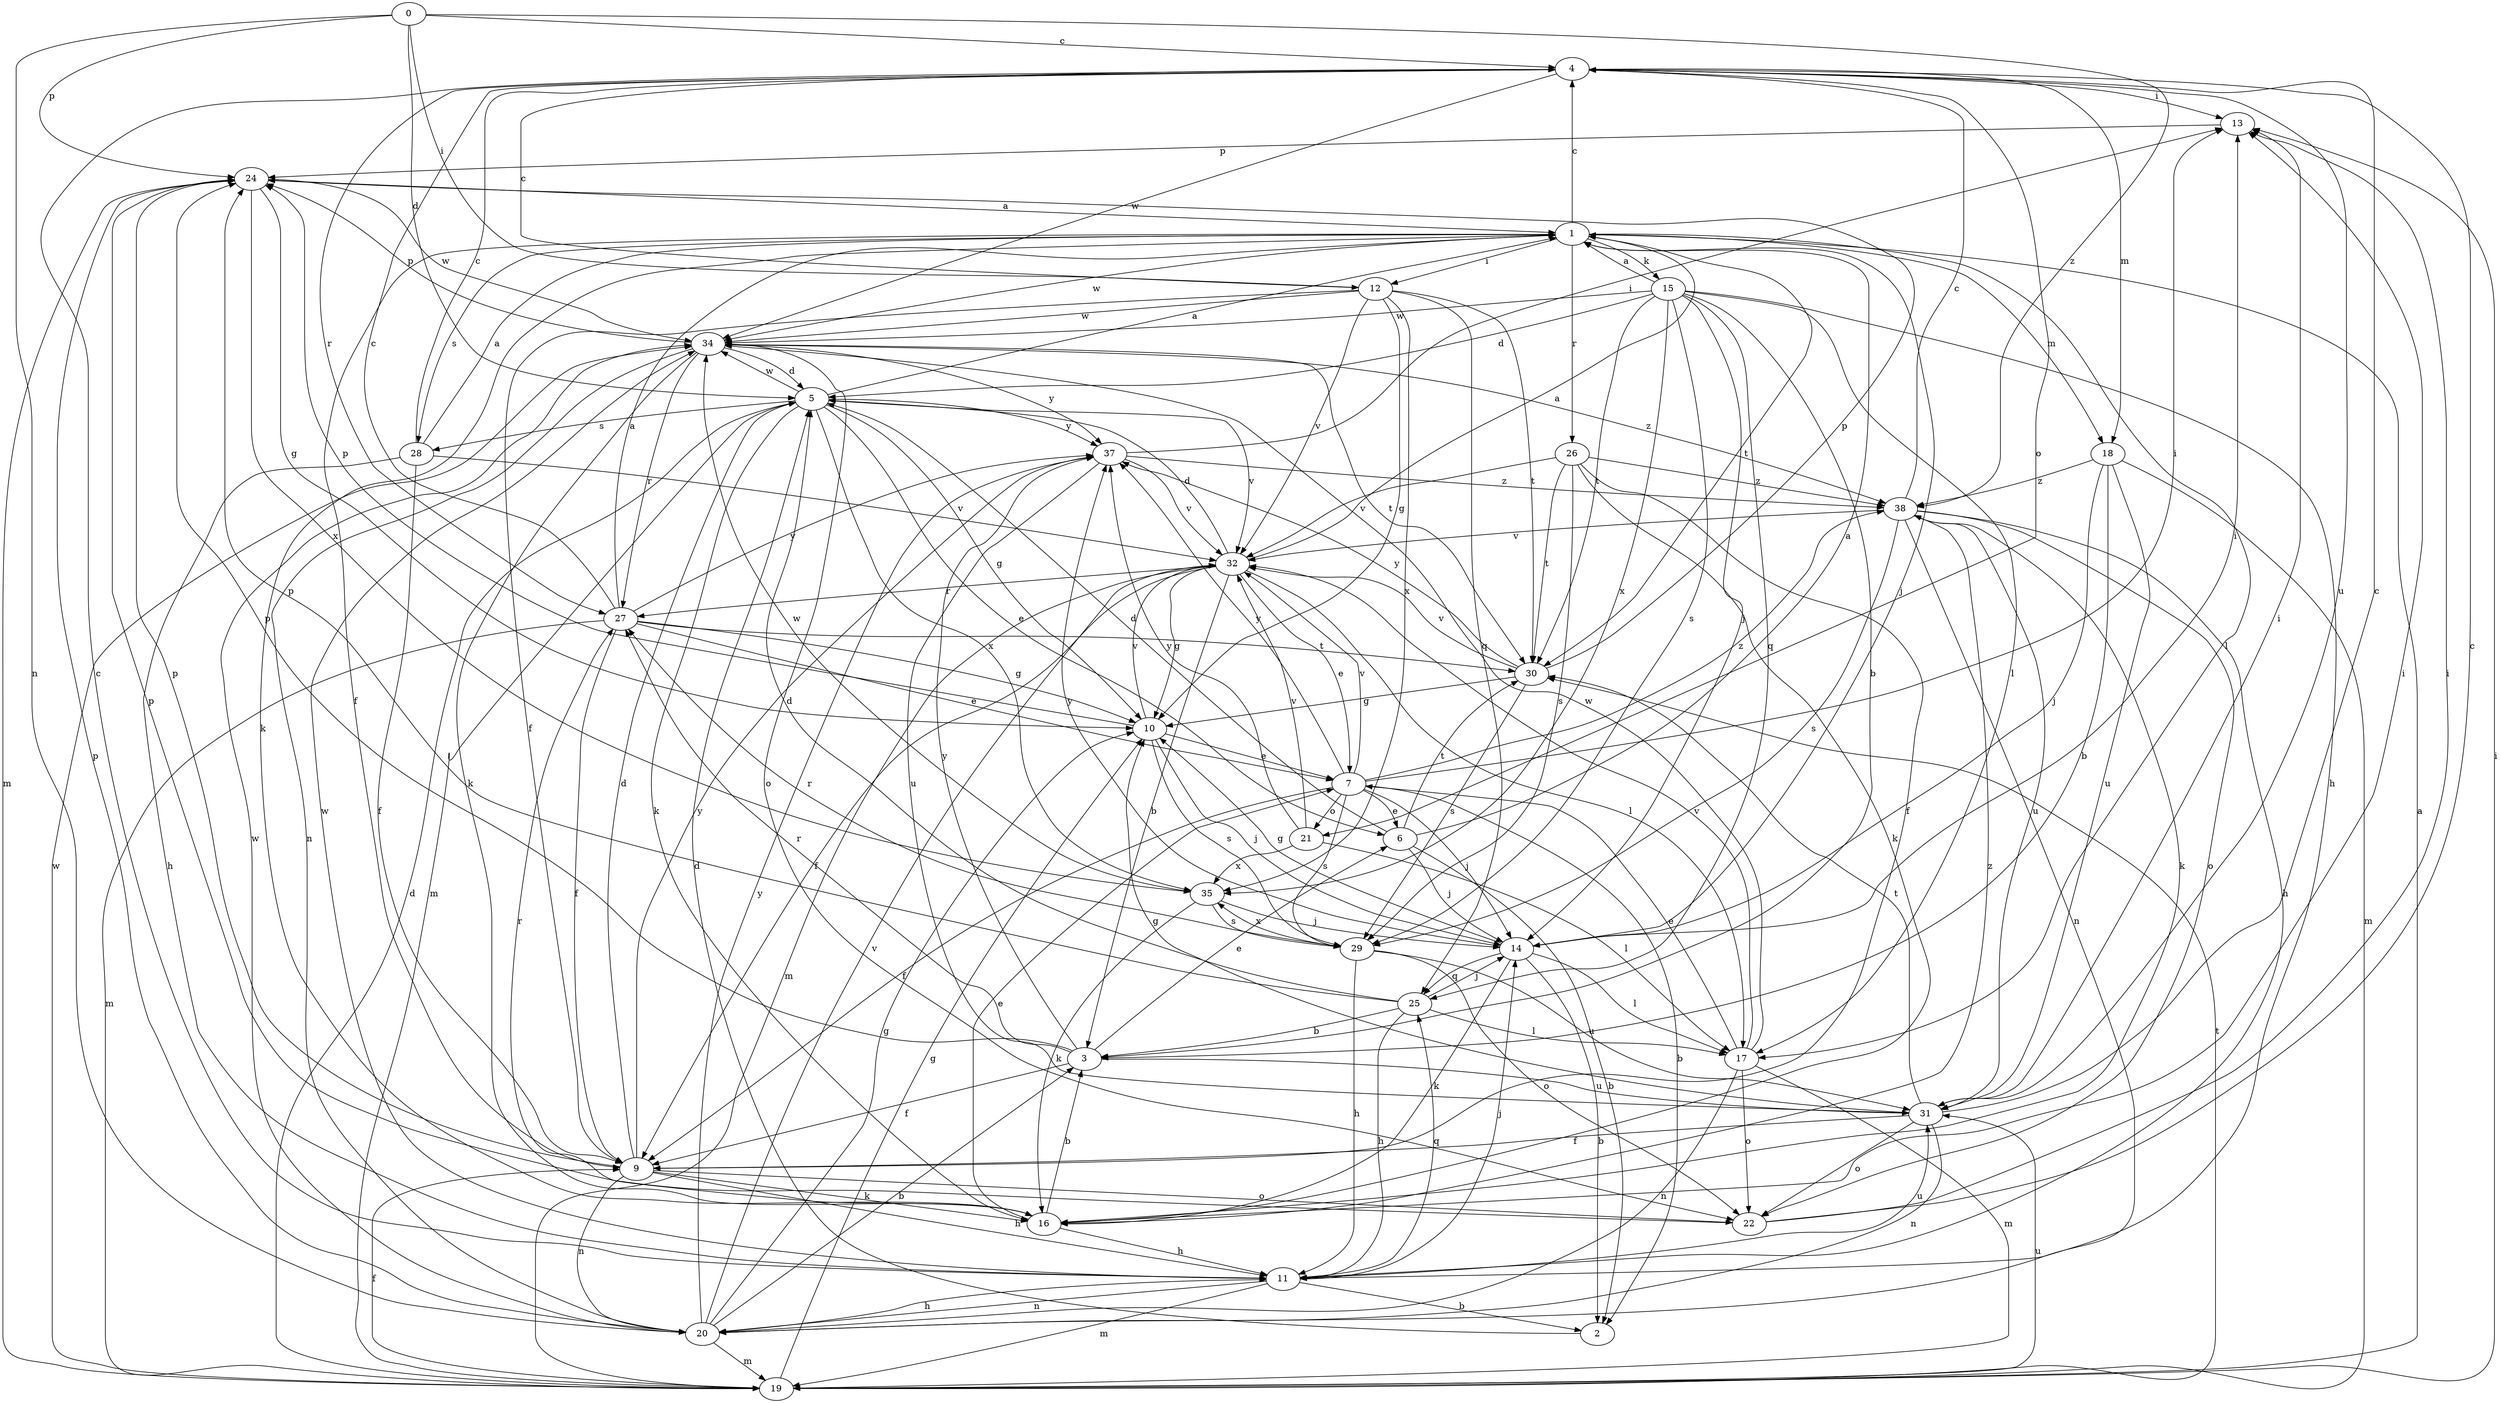 strict digraph  {
0;
1;
2;
3;
4;
5;
6;
7;
9;
10;
11;
12;
13;
14;
15;
16;
17;
18;
19;
20;
21;
22;
24;
25;
26;
27;
28;
29;
30;
31;
32;
34;
35;
37;
38;
0 -> 4  [label=c];
0 -> 5  [label=d];
0 -> 12  [label=i];
0 -> 20  [label=n];
0 -> 24  [label=p];
0 -> 38  [label=z];
1 -> 4  [label=c];
1 -> 9  [label=f];
1 -> 12  [label=i];
1 -> 14  [label=j];
1 -> 15  [label=k];
1 -> 16  [label=k];
1 -> 17  [label=l];
1 -> 18  [label=m];
1 -> 26  [label=r];
1 -> 28  [label=s];
1 -> 30  [label=t];
1 -> 34  [label=w];
2 -> 5  [label=d];
3 -> 6  [label=e];
3 -> 9  [label=f];
3 -> 24  [label=p];
3 -> 27  [label=r];
3 -> 31  [label=u];
3 -> 37  [label=y];
4 -> 13  [label=i];
4 -> 18  [label=m];
4 -> 21  [label=o];
4 -> 27  [label=r];
4 -> 31  [label=u];
4 -> 34  [label=w];
5 -> 1  [label=a];
5 -> 6  [label=e];
5 -> 10  [label=g];
5 -> 16  [label=k];
5 -> 19  [label=m];
5 -> 28  [label=s];
5 -> 32  [label=v];
5 -> 34  [label=w];
5 -> 35  [label=x];
5 -> 37  [label=y];
6 -> 1  [label=a];
6 -> 2  [label=b];
6 -> 5  [label=d];
6 -> 14  [label=j];
6 -> 30  [label=t];
7 -> 2  [label=b];
7 -> 6  [label=e];
7 -> 9  [label=f];
7 -> 13  [label=i];
7 -> 14  [label=j];
7 -> 21  [label=o];
7 -> 29  [label=s];
7 -> 32  [label=v];
7 -> 37  [label=y];
7 -> 38  [label=z];
9 -> 5  [label=d];
9 -> 11  [label=h];
9 -> 16  [label=k];
9 -> 20  [label=n];
9 -> 22  [label=o];
9 -> 24  [label=p];
9 -> 37  [label=y];
10 -> 7  [label=e];
10 -> 14  [label=j];
10 -> 24  [label=p];
10 -> 29  [label=s];
10 -> 32  [label=v];
11 -> 2  [label=b];
11 -> 4  [label=c];
11 -> 14  [label=j];
11 -> 19  [label=m];
11 -> 20  [label=n];
11 -> 25  [label=q];
11 -> 31  [label=u];
11 -> 34  [label=w];
12 -> 4  [label=c];
12 -> 9  [label=f];
12 -> 10  [label=g];
12 -> 25  [label=q];
12 -> 30  [label=t];
12 -> 32  [label=v];
12 -> 34  [label=w];
12 -> 35  [label=x];
13 -> 24  [label=p];
14 -> 2  [label=b];
14 -> 10  [label=g];
14 -> 13  [label=i];
14 -> 16  [label=k];
14 -> 17  [label=l];
14 -> 25  [label=q];
14 -> 37  [label=y];
15 -> 1  [label=a];
15 -> 3  [label=b];
15 -> 5  [label=d];
15 -> 11  [label=h];
15 -> 14  [label=j];
15 -> 17  [label=l];
15 -> 25  [label=q];
15 -> 29  [label=s];
15 -> 30  [label=t];
15 -> 34  [label=w];
15 -> 35  [label=x];
16 -> 3  [label=b];
16 -> 7  [label=e];
16 -> 11  [label=h];
16 -> 13  [label=i];
16 -> 27  [label=r];
16 -> 38  [label=z];
17 -> 7  [label=e];
17 -> 19  [label=m];
17 -> 20  [label=n];
17 -> 22  [label=o];
17 -> 32  [label=v];
17 -> 34  [label=w];
18 -> 3  [label=b];
18 -> 14  [label=j];
18 -> 19  [label=m];
18 -> 31  [label=u];
18 -> 38  [label=z];
19 -> 1  [label=a];
19 -> 5  [label=d];
19 -> 9  [label=f];
19 -> 10  [label=g];
19 -> 13  [label=i];
19 -> 30  [label=t];
19 -> 31  [label=u];
19 -> 34  [label=w];
20 -> 3  [label=b];
20 -> 10  [label=g];
20 -> 11  [label=h];
20 -> 19  [label=m];
20 -> 24  [label=p];
20 -> 32  [label=v];
20 -> 34  [label=w];
20 -> 37  [label=y];
21 -> 17  [label=l];
21 -> 32  [label=v];
21 -> 35  [label=x];
21 -> 37  [label=y];
22 -> 4  [label=c];
22 -> 13  [label=i];
22 -> 24  [label=p];
24 -> 1  [label=a];
24 -> 10  [label=g];
24 -> 19  [label=m];
24 -> 34  [label=w];
24 -> 35  [label=x];
25 -> 3  [label=b];
25 -> 5  [label=d];
25 -> 11  [label=h];
25 -> 14  [label=j];
25 -> 17  [label=l];
25 -> 24  [label=p];
26 -> 9  [label=f];
26 -> 16  [label=k];
26 -> 29  [label=s];
26 -> 30  [label=t];
26 -> 32  [label=v];
26 -> 38  [label=z];
27 -> 1  [label=a];
27 -> 4  [label=c];
27 -> 7  [label=e];
27 -> 9  [label=f];
27 -> 10  [label=g];
27 -> 19  [label=m];
27 -> 30  [label=t];
27 -> 37  [label=y];
28 -> 1  [label=a];
28 -> 4  [label=c];
28 -> 9  [label=f];
28 -> 11  [label=h];
28 -> 32  [label=v];
29 -> 11  [label=h];
29 -> 22  [label=o];
29 -> 27  [label=r];
29 -> 31  [label=u];
29 -> 35  [label=x];
30 -> 10  [label=g];
30 -> 24  [label=p];
30 -> 29  [label=s];
30 -> 32  [label=v];
30 -> 37  [label=y];
31 -> 4  [label=c];
31 -> 9  [label=f];
31 -> 10  [label=g];
31 -> 13  [label=i];
31 -> 20  [label=n];
31 -> 22  [label=o];
31 -> 30  [label=t];
32 -> 1  [label=a];
32 -> 3  [label=b];
32 -> 5  [label=d];
32 -> 7  [label=e];
32 -> 9  [label=f];
32 -> 10  [label=g];
32 -> 17  [label=l];
32 -> 19  [label=m];
32 -> 27  [label=r];
34 -> 5  [label=d];
34 -> 16  [label=k];
34 -> 20  [label=n];
34 -> 22  [label=o];
34 -> 24  [label=p];
34 -> 27  [label=r];
34 -> 30  [label=t];
34 -> 37  [label=y];
34 -> 38  [label=z];
35 -> 14  [label=j];
35 -> 16  [label=k];
35 -> 29  [label=s];
35 -> 34  [label=w];
37 -> 13  [label=i];
37 -> 31  [label=u];
37 -> 32  [label=v];
37 -> 38  [label=z];
38 -> 4  [label=c];
38 -> 11  [label=h];
38 -> 16  [label=k];
38 -> 20  [label=n];
38 -> 22  [label=o];
38 -> 29  [label=s];
38 -> 31  [label=u];
38 -> 32  [label=v];
}
